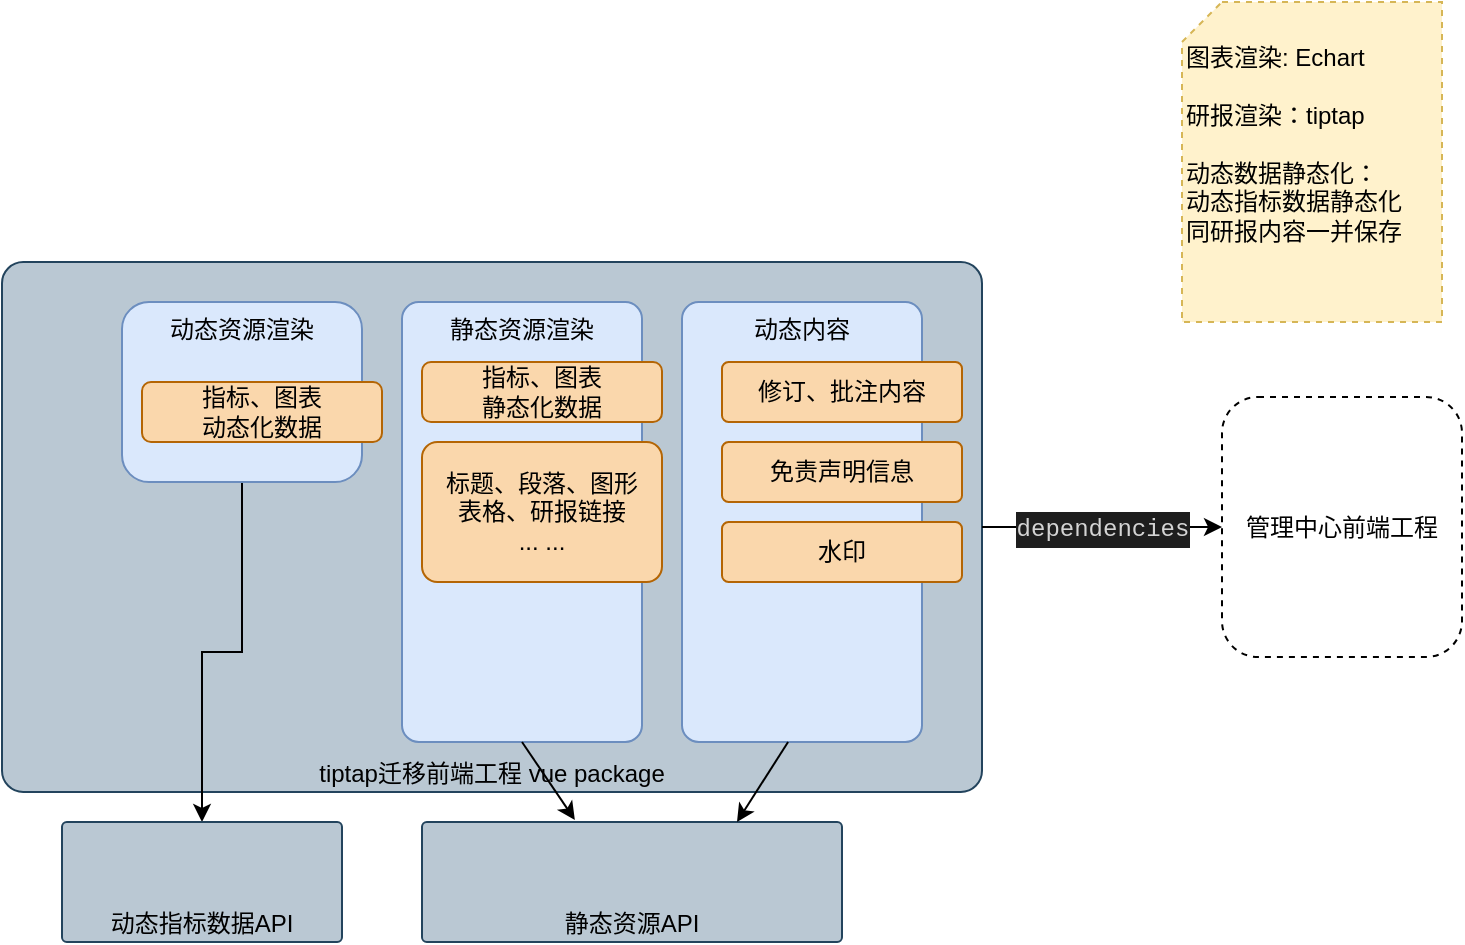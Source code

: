 <mxfile version="20.8.16" type="github">
  <diagram name="第 1 页" id="Ej6Xu8YYIHDuc56v-rKU">
    <mxGraphModel dx="824" dy="618" grid="1" gridSize="10" guides="1" tooltips="1" connect="1" arrows="1" fold="1" page="1" pageScale="1" pageWidth="827" pageHeight="1169" math="0" shadow="0">
      <root>
        <mxCell id="0" />
        <mxCell id="1" parent="0" />
        <mxCell id="QLVLLkYk1Rk1FqDWxppT-1" value="tiptap迁移前端工程 vue package" style="rounded=1;whiteSpace=wrap;html=1;fillColor=#bac8d3;strokeColor=#23445d;verticalAlign=bottom;arcSize=4;" parent="1" vertex="1">
          <mxGeometry x="40" y="270" width="490" height="265" as="geometry" />
        </mxCell>
        <mxCell id="QLVLLkYk1Rk1FqDWxppT-2" style="edgeStyle=orthogonalEdgeStyle;rounded=0;orthogonalLoop=1;jettySize=auto;html=1;exitX=0.5;exitY=1;exitDx=0;exitDy=0;" parent="1" source="QLVLLkYk1Rk1FqDWxppT-3" target="QLVLLkYk1Rk1FqDWxppT-6" edge="1">
          <mxGeometry relative="1" as="geometry" />
        </mxCell>
        <mxCell id="QLVLLkYk1Rk1FqDWxppT-3" value="动态资源渲染" style="rounded=1;whiteSpace=wrap;html=1;fillColor=#dae8fc;strokeColor=#6c8ebf;verticalAlign=top;" parent="1" vertex="1">
          <mxGeometry x="100" y="290" width="120" height="90" as="geometry" />
        </mxCell>
        <mxCell id="QLVLLkYk1Rk1FqDWxppT-4" value="静态资源渲染" style="rounded=1;whiteSpace=wrap;html=1;fillColor=#dae8fc;strokeColor=#6c8ebf;arcSize=7;verticalAlign=top;" parent="1" vertex="1">
          <mxGeometry x="240" y="290" width="120" height="220" as="geometry" />
        </mxCell>
        <mxCell id="QLVLLkYk1Rk1FqDWxppT-5" value="标题、段落、图形 &lt;br&gt;表格、研报链接&lt;br&gt;... ..." style="rounded=1;whiteSpace=wrap;html=1;fillColor=#fad7ac;strokeColor=#b46504;arcSize=11;" parent="1" vertex="1">
          <mxGeometry x="250" y="360" width="120" height="70" as="geometry" />
        </mxCell>
        <mxCell id="QLVLLkYk1Rk1FqDWxppT-6" value="动态指标数据API" style="rounded=1;whiteSpace=wrap;html=1;fillColor=#bac8d3;strokeColor=#23445d;verticalAlign=bottom;arcSize=4;" parent="1" vertex="1">
          <mxGeometry x="70" y="550" width="140" height="60" as="geometry" />
        </mxCell>
        <mxCell id="QLVLLkYk1Rk1FqDWxppT-7" value="静态资源API" style="rounded=1;whiteSpace=wrap;html=1;fillColor=#bac8d3;strokeColor=#23445d;verticalAlign=bottom;arcSize=4;" parent="1" vertex="1">
          <mxGeometry x="250" y="550" width="210" height="60" as="geometry" />
        </mxCell>
        <mxCell id="QLVLLkYk1Rk1FqDWxppT-8" value="指标、图表&lt;br&gt;静态化数据" style="rounded=1;whiteSpace=wrap;html=1;fillColor=#fad7ac;strokeColor=#b46504;" parent="1" vertex="1">
          <mxGeometry x="250" y="320" width="120" height="30" as="geometry" />
        </mxCell>
        <mxCell id="QLVLLkYk1Rk1FqDWxppT-9" value="" style="endArrow=classic;html=1;rounded=0;exitX=0.5;exitY=1;exitDx=0;exitDy=0;entryX=0.364;entryY=-0.017;entryDx=0;entryDy=0;entryPerimeter=0;" parent="1" source="QLVLLkYk1Rk1FqDWxppT-4" target="QLVLLkYk1Rk1FqDWxppT-7" edge="1">
          <mxGeometry width="50" height="50" relative="1" as="geometry">
            <mxPoint x="250" y="320" as="sourcePoint" />
            <mxPoint x="300" y="270" as="targetPoint" />
          </mxGeometry>
        </mxCell>
        <mxCell id="1Zusz6Eb5MTFPOyElNCq-1" value="指标、图表&lt;br&gt;动态化数据" style="rounded=1;whiteSpace=wrap;html=1;fillColor=#fad7ac;strokeColor=#b46504;" vertex="1" parent="1">
          <mxGeometry x="110" y="330" width="120" height="30" as="geometry" />
        </mxCell>
        <mxCell id="1Zusz6Eb5MTFPOyElNCq-4" value="动态内容" style="rounded=1;whiteSpace=wrap;html=1;fillColor=#dae8fc;strokeColor=#6c8ebf;arcSize=7;verticalAlign=top;" vertex="1" parent="1">
          <mxGeometry x="380" y="290" width="120" height="220" as="geometry" />
        </mxCell>
        <mxCell id="1Zusz6Eb5MTFPOyElNCq-3" value="修订、批注内容" style="rounded=1;whiteSpace=wrap;html=1;fillColor=#fad7ac;strokeColor=#b46504;arcSize=11;" vertex="1" parent="1">
          <mxGeometry x="400" y="320" width="120" height="30" as="geometry" />
        </mxCell>
        <mxCell id="1Zusz6Eb5MTFPOyElNCq-5" value="免责声明信息" style="rounded=1;whiteSpace=wrap;html=1;fillColor=#fad7ac;strokeColor=#b46504;arcSize=11;" vertex="1" parent="1">
          <mxGeometry x="400" y="360" width="120" height="30" as="geometry" />
        </mxCell>
        <mxCell id="1Zusz6Eb5MTFPOyElNCq-6" value="" style="endArrow=classic;html=1;rounded=0;entryX=0.75;entryY=0;entryDx=0;entryDy=0;exitX=0.442;exitY=1;exitDx=0;exitDy=0;exitPerimeter=0;" edge="1" parent="1" source="1Zusz6Eb5MTFPOyElNCq-4" target="QLVLLkYk1Rk1FqDWxppT-7">
          <mxGeometry width="50" height="50" relative="1" as="geometry">
            <mxPoint x="260" y="570" as="sourcePoint" />
            <mxPoint x="310" y="520" as="targetPoint" />
          </mxGeometry>
        </mxCell>
        <mxCell id="1Zusz6Eb5MTFPOyElNCq-8" value="&lt;br&gt;图表渲染: Echart&lt;br&gt;&lt;br&gt;研报渲染：tiptap&lt;br&gt;&lt;br&gt;动态数据静态化：&lt;br&gt;动态指标数据静态化&lt;br&gt;同研报内容一并保存&lt;br&gt;&lt;br&gt;" style="shape=card;whiteSpace=wrap;html=1;dashed=1;size=20;fillColor=#fff2cc;strokeColor=#d6b656;verticalAlign=top;align=left;" vertex="1" parent="1">
          <mxGeometry x="630" y="140" width="130" height="160" as="geometry" />
        </mxCell>
        <mxCell id="1Zusz6Eb5MTFPOyElNCq-9" value="水印" style="rounded=1;whiteSpace=wrap;html=1;fillColor=#fad7ac;strokeColor=#b46504;arcSize=11;" vertex="1" parent="1">
          <mxGeometry x="400" y="400" width="120" height="30" as="geometry" />
        </mxCell>
        <mxCell id="1Zusz6Eb5MTFPOyElNCq-11" value="管理中心前端工程" style="rounded=1;whiteSpace=wrap;html=1;dashed=1;" vertex="1" parent="1">
          <mxGeometry x="650" y="337.5" width="120" height="130" as="geometry" />
        </mxCell>
        <mxCell id="1Zusz6Eb5MTFPOyElNCq-13" value="" style="endArrow=classic;html=1;rounded=0;exitX=1;exitY=0.5;exitDx=0;exitDy=0;entryX=0;entryY=0.5;entryDx=0;entryDy=0;" edge="1" parent="1" source="QLVLLkYk1Rk1FqDWxppT-1" target="1Zusz6Eb5MTFPOyElNCq-11">
          <mxGeometry relative="1" as="geometry">
            <mxPoint x="320" y="410" as="sourcePoint" />
            <mxPoint x="610" y="430" as="targetPoint" />
          </mxGeometry>
        </mxCell>
        <mxCell id="1Zusz6Eb5MTFPOyElNCq-14" value="&lt;div style=&quot;color: rgb(212, 212, 212); background-color: rgb(30, 30, 30); font-family: Menlo, Monaco, &amp;quot;Courier New&amp;quot;, monospace; font-size: 12px; line-height: 18px;&quot;&gt;dependencies&lt;/div&gt;" style="edgeLabel;resizable=0;html=1;align=center;verticalAlign=middle;dashed=1;" connectable="0" vertex="1" parent="1Zusz6Eb5MTFPOyElNCq-13">
          <mxGeometry relative="1" as="geometry">
            <mxPoint as="offset" />
          </mxGeometry>
        </mxCell>
      </root>
    </mxGraphModel>
  </diagram>
</mxfile>
